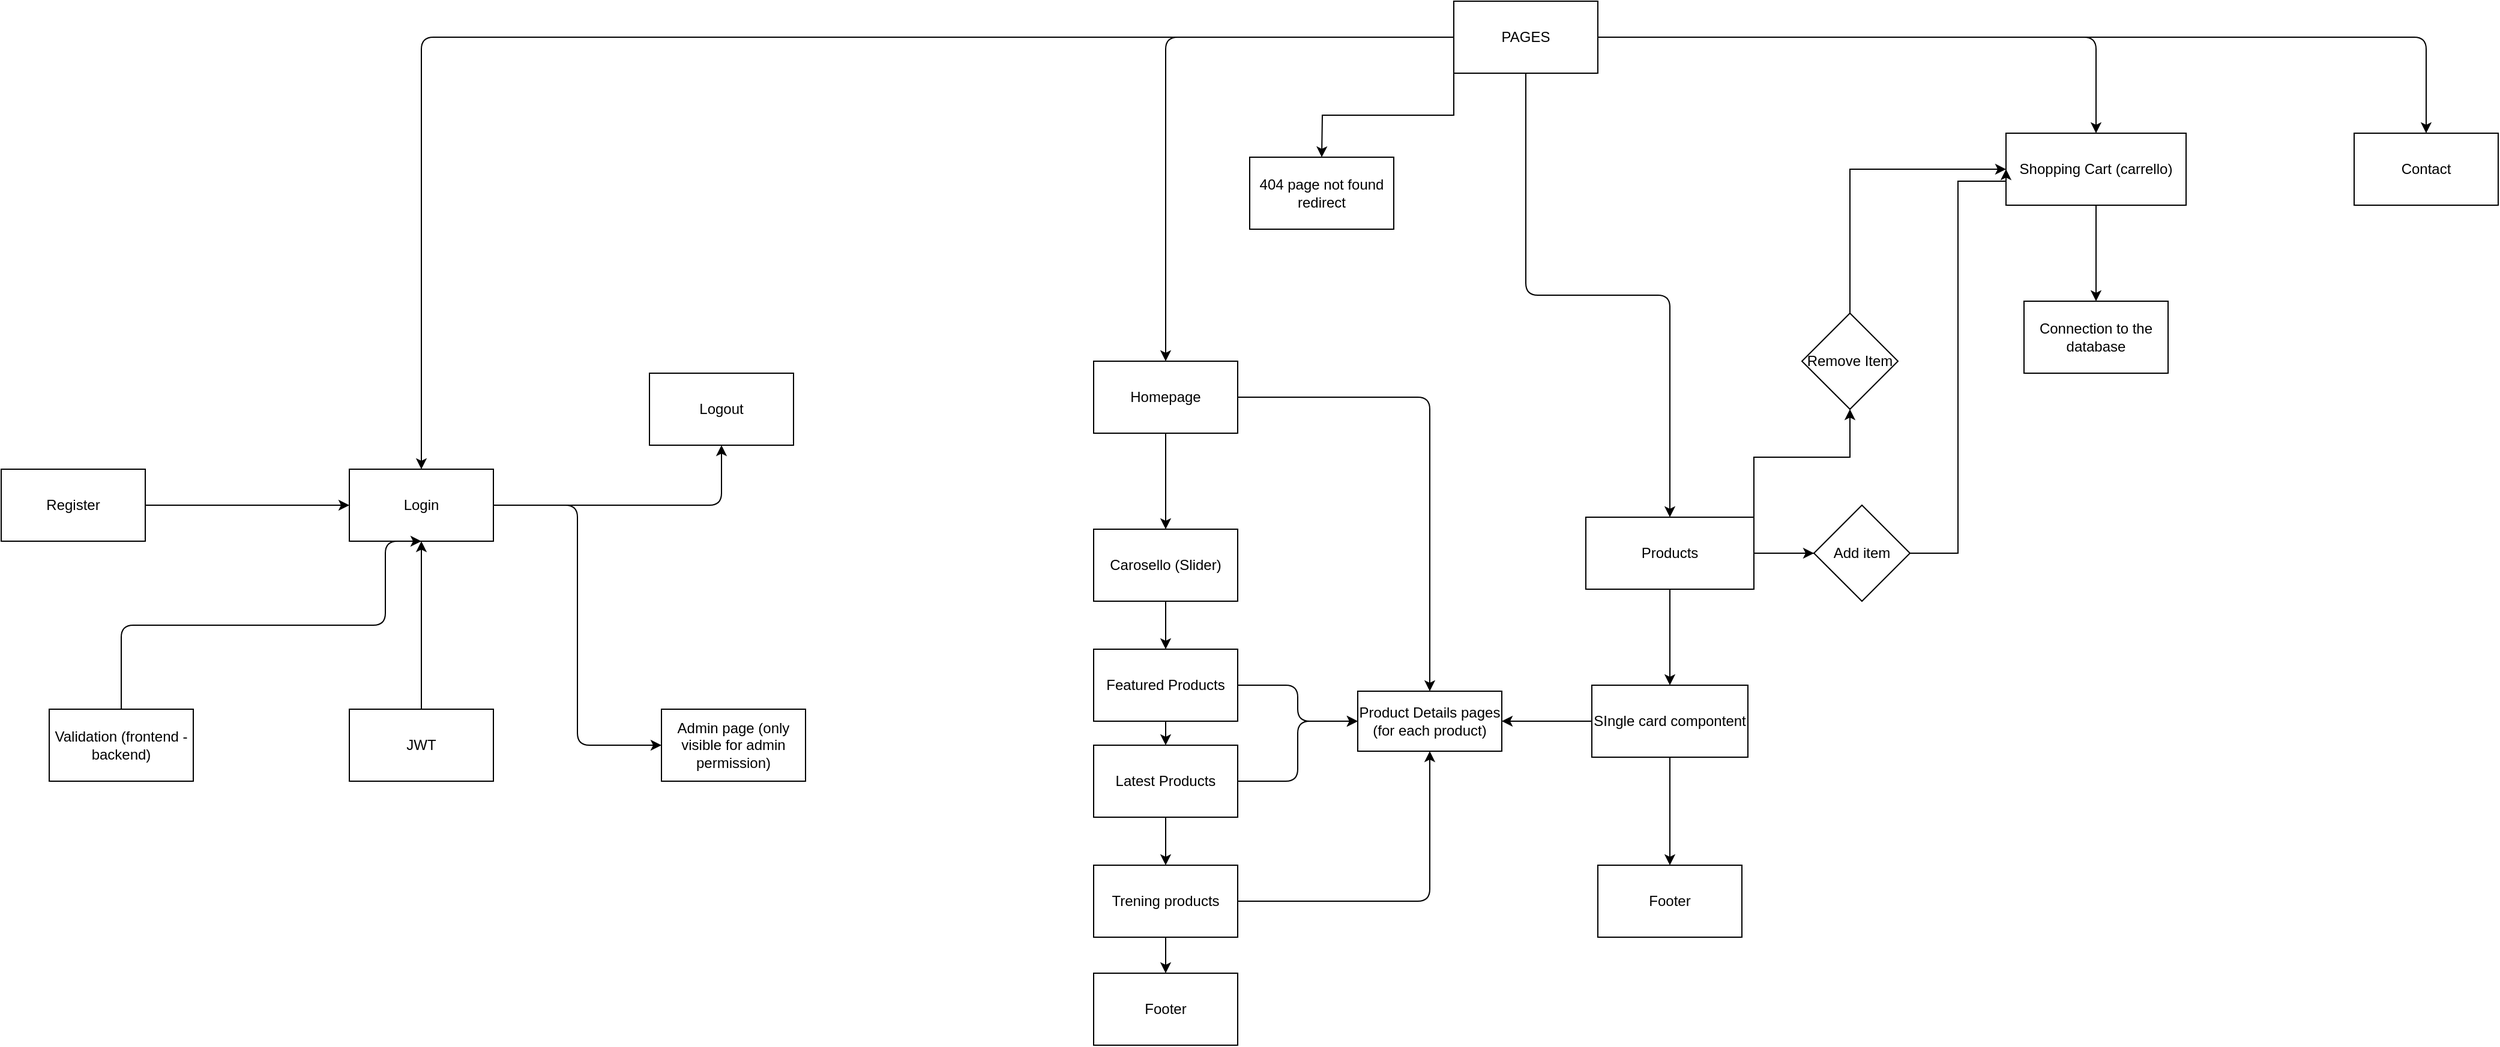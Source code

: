 <mxfile>
    <diagram id="p_A3POv_7OdEzddipI_T" name="Page-1-frontend">
        <mxGraphModel dx="623" dy="738" grid="1" gridSize="10" guides="1" tooltips="1" connect="1" arrows="1" fold="1" page="1" pageScale="1" pageWidth="2339" pageHeight="3300" background="none" math="0" shadow="0">
            <root>
                <mxCell id="0"/>
                <mxCell id="1" parent="0"/>
                <mxCell id="QcY7JtW_8c2vVM3JENa3-42" style="edgeStyle=orthogonalEdgeStyle;curved=0;rounded=1;sketch=0;orthogonalLoop=1;jettySize=auto;html=1;exitX=0.5;exitY=1;exitDx=0;exitDy=0;entryX=0.5;entryY=0;entryDx=0;entryDy=0;" parent="1" source="QcY7JtW_8c2vVM3JENa3-2" target="QcY7JtW_8c2vVM3JENa3-30" edge="1">
                    <mxGeometry relative="1" as="geometry"/>
                </mxCell>
                <mxCell id="QcY7JtW_8c2vVM3JENa3-47" style="edgeStyle=orthogonalEdgeStyle;curved=0;rounded=1;sketch=0;orthogonalLoop=1;jettySize=auto;html=1;" parent="1" source="QcY7JtW_8c2vVM3JENa3-2" target="QcY7JtW_8c2vVM3JENa3-39" edge="1">
                    <mxGeometry relative="1" as="geometry"/>
                </mxCell>
                <mxCell id="QcY7JtW_8c2vVM3JENa3-2" value="Homepage" style="rounded=0;whiteSpace=wrap;html=1;" parent="1" vertex="1">
                    <mxGeometry x="950" y="300" width="120" height="60" as="geometry"/>
                </mxCell>
                <mxCell id="QcY7JtW_8c2vVM3JENa3-10" style="edgeStyle=orthogonalEdgeStyle;curved=0;rounded=1;sketch=0;orthogonalLoop=1;jettySize=auto;html=1;exitX=0;exitY=0.5;exitDx=0;exitDy=0;entryX=0.5;entryY=0;entryDx=0;entryDy=0;" parent="1" source="QcY7JtW_8c2vVM3JENa3-3" target="QcY7JtW_8c2vVM3JENa3-2" edge="1">
                    <mxGeometry relative="1" as="geometry"/>
                </mxCell>
                <mxCell id="QcY7JtW_8c2vVM3JENa3-12" style="edgeStyle=orthogonalEdgeStyle;curved=0;rounded=1;sketch=0;orthogonalLoop=1;jettySize=auto;html=1;exitX=0.5;exitY=1;exitDx=0;exitDy=0;entryX=0.5;entryY=0;entryDx=0;entryDy=0;" parent="1" source="QcY7JtW_8c2vVM3JENa3-3" target="QcY7JtW_8c2vVM3JENa3-5" edge="1">
                    <mxGeometry relative="1" as="geometry"/>
                </mxCell>
                <mxCell id="QcY7JtW_8c2vVM3JENa3-13" style="edgeStyle=orthogonalEdgeStyle;curved=0;rounded=1;sketch=0;orthogonalLoop=1;jettySize=auto;html=1;exitX=1;exitY=0.5;exitDx=0;exitDy=0;entryX=0.5;entryY=0;entryDx=0;entryDy=0;" parent="1" source="QcY7JtW_8c2vVM3JENa3-3" target="QcY7JtW_8c2vVM3JENa3-7" edge="1">
                    <mxGeometry relative="1" as="geometry"/>
                </mxCell>
                <mxCell id="QcY7JtW_8c2vVM3JENa3-14" style="edgeStyle=orthogonalEdgeStyle;curved=0;rounded=1;sketch=0;orthogonalLoop=1;jettySize=auto;html=1;exitX=1;exitY=0.5;exitDx=0;exitDy=0;entryX=0.5;entryY=0;entryDx=0;entryDy=0;" parent="1" source="QcY7JtW_8c2vVM3JENa3-3" target="QcY7JtW_8c2vVM3JENa3-8" edge="1">
                    <mxGeometry relative="1" as="geometry"/>
                </mxCell>
                <mxCell id="QcY7JtW_8c2vVM3JENa3-16" style="edgeStyle=orthogonalEdgeStyle;curved=0;rounded=1;sketch=0;orthogonalLoop=1;jettySize=auto;html=1;exitX=0;exitY=0.5;exitDx=0;exitDy=0;entryX=0.5;entryY=0;entryDx=0;entryDy=0;" parent="1" source="QcY7JtW_8c2vVM3JENa3-3" target="QcY7JtW_8c2vVM3JENa3-15" edge="1">
                    <mxGeometry relative="1" as="geometry"/>
                </mxCell>
                <mxCell id="bLZsTihOHhk6Us4Lpnau-10" style="edgeStyle=orthogonalEdgeStyle;rounded=0;orthogonalLoop=1;jettySize=auto;html=1;exitX=0;exitY=1;exitDx=0;exitDy=0;" parent="1" source="QcY7JtW_8c2vVM3JENa3-3" edge="1">
                    <mxGeometry relative="1" as="geometry">
                        <mxPoint x="1140" y="130" as="targetPoint"/>
                    </mxGeometry>
                </mxCell>
                <mxCell id="QcY7JtW_8c2vVM3JENa3-3" value="PAGES" style="rounded=0;whiteSpace=wrap;html=1;" parent="1" vertex="1">
                    <mxGeometry x="1250" width="120" height="60" as="geometry"/>
                </mxCell>
                <mxCell id="QcY7JtW_8c2vVM3JENa3-40" style="edgeStyle=orthogonalEdgeStyle;curved=0;rounded=1;sketch=0;orthogonalLoop=1;jettySize=auto;html=1;exitX=0.5;exitY=1;exitDx=0;exitDy=0;entryX=0.5;entryY=0;entryDx=0;entryDy=0;" parent="1" source="QcY7JtW_8c2vVM3JENa3-5" target="QcY7JtW_8c2vVM3JENa3-35" edge="1">
                    <mxGeometry relative="1" as="geometry"/>
                </mxCell>
                <mxCell id="bLZsTihOHhk6Us4Lpnau-2" value="" style="edgeStyle=orthogonalEdgeStyle;rounded=0;orthogonalLoop=1;jettySize=auto;html=1;" parent="1" source="QcY7JtW_8c2vVM3JENa3-5" target="bLZsTihOHhk6Us4Lpnau-1" edge="1">
                    <mxGeometry relative="1" as="geometry"/>
                </mxCell>
                <mxCell id="QcY7JtW_8c2vVM3JENa3-5" value="Products" style="rounded=0;whiteSpace=wrap;html=1;" parent="1" vertex="1">
                    <mxGeometry x="1360" y="430" width="140" height="60" as="geometry"/>
                </mxCell>
                <mxCell id="bLZsTihOHhk6Us4Lpnau-9" value="" style="edgeStyle=orthogonalEdgeStyle;rounded=0;orthogonalLoop=1;jettySize=auto;html=1;" parent="1" source="QcY7JtW_8c2vVM3JENa3-7" target="bLZsTihOHhk6Us4Lpnau-8" edge="1">
                    <mxGeometry relative="1" as="geometry"/>
                </mxCell>
                <mxCell id="QcY7JtW_8c2vVM3JENa3-7" value="Shopping Cart (carrello)" style="rounded=0;whiteSpace=wrap;html=1;" parent="1" vertex="1">
                    <mxGeometry x="1710" y="110" width="150" height="60" as="geometry"/>
                </mxCell>
                <mxCell id="QcY7JtW_8c2vVM3JENa3-8" value="Contact" style="rounded=0;whiteSpace=wrap;html=1;" parent="1" vertex="1">
                    <mxGeometry x="2000" y="110" width="120" height="60" as="geometry"/>
                </mxCell>
                <mxCell id="QcY7JtW_8c2vVM3JENa3-25" style="edgeStyle=orthogonalEdgeStyle;curved=0;rounded=1;sketch=0;orthogonalLoop=1;jettySize=auto;html=1;" parent="1" source="QcY7JtW_8c2vVM3JENa3-15" target="QcY7JtW_8c2vVM3JENa3-26" edge="1">
                    <mxGeometry relative="1" as="geometry">
                        <mxPoint x="590" y="420" as="targetPoint"/>
                    </mxGeometry>
                </mxCell>
                <mxCell id="QcY7JtW_8c2vVM3JENa3-29" style="edgeStyle=orthogonalEdgeStyle;curved=0;rounded=1;sketch=0;orthogonalLoop=1;jettySize=auto;html=1;exitX=1;exitY=0.5;exitDx=0;exitDy=0;entryX=0;entryY=0.5;entryDx=0;entryDy=0;" parent="1" source="QcY7JtW_8c2vVM3JENa3-15" target="QcY7JtW_8c2vVM3JENa3-28" edge="1">
                    <mxGeometry relative="1" as="geometry"/>
                </mxCell>
                <mxCell id="QcY7JtW_8c2vVM3JENa3-15" value="Login" style="rounded=0;whiteSpace=wrap;html=1;sketch=0;" parent="1" vertex="1">
                    <mxGeometry x="330" y="390" width="120" height="60" as="geometry"/>
                </mxCell>
                <mxCell id="QcY7JtW_8c2vVM3JENa3-21" style="edgeStyle=orthogonalEdgeStyle;curved=0;rounded=1;sketch=0;orthogonalLoop=1;jettySize=auto;html=1;exitX=0.5;exitY=0;exitDx=0;exitDy=0;entryX=0.5;entryY=1;entryDx=0;entryDy=0;" parent="1" source="QcY7JtW_8c2vVM3JENa3-19" target="QcY7JtW_8c2vVM3JENa3-15" edge="1">
                    <mxGeometry relative="1" as="geometry">
                        <Array as="points">
                            <mxPoint x="140" y="520"/>
                            <mxPoint x="360" y="520"/>
                            <mxPoint x="360" y="450"/>
                        </Array>
                    </mxGeometry>
                </mxCell>
                <mxCell id="QcY7JtW_8c2vVM3JENa3-19" value="Validation (frontend - backend)" style="rounded=0;whiteSpace=wrap;html=1;sketch=0;" parent="1" vertex="1">
                    <mxGeometry x="80" y="590" width="120" height="60" as="geometry"/>
                </mxCell>
                <mxCell id="QcY7JtW_8c2vVM3JENa3-27" style="edgeStyle=orthogonalEdgeStyle;curved=0;rounded=1;sketch=0;orthogonalLoop=1;jettySize=auto;html=1;" parent="1" source="QcY7JtW_8c2vVM3JENa3-22" edge="1">
                    <mxGeometry relative="1" as="geometry">
                        <mxPoint x="390" y="450" as="targetPoint"/>
                    </mxGeometry>
                </mxCell>
                <mxCell id="QcY7JtW_8c2vVM3JENa3-22" value="JWT" style="rounded=0;whiteSpace=wrap;html=1;sketch=0;" parent="1" vertex="1">
                    <mxGeometry x="330" y="590" width="120" height="60" as="geometry"/>
                </mxCell>
                <mxCell id="QcY7JtW_8c2vVM3JENa3-24" style="edgeStyle=orthogonalEdgeStyle;curved=0;rounded=1;sketch=0;orthogonalLoop=1;jettySize=auto;html=1;entryX=0;entryY=0.5;entryDx=0;entryDy=0;" parent="1" source="QcY7JtW_8c2vVM3JENa3-23" target="QcY7JtW_8c2vVM3JENa3-15" edge="1">
                    <mxGeometry relative="1" as="geometry"/>
                </mxCell>
                <mxCell id="QcY7JtW_8c2vVM3JENa3-23" value="Register" style="rounded=0;whiteSpace=wrap;html=1;sketch=0;" parent="1" vertex="1">
                    <mxGeometry x="40" y="390" width="120" height="60" as="geometry"/>
                </mxCell>
                <mxCell id="QcY7JtW_8c2vVM3JENa3-26" value="Logout" style="rounded=0;whiteSpace=wrap;html=1;sketch=0;" parent="1" vertex="1">
                    <mxGeometry x="580" y="310" width="120" height="60" as="geometry"/>
                </mxCell>
                <mxCell id="QcY7JtW_8c2vVM3JENa3-28" value="Admin page (only visible for admin permission)" style="rounded=0;whiteSpace=wrap;html=1;sketch=0;" parent="1" vertex="1">
                    <mxGeometry x="590" y="590" width="120" height="60" as="geometry"/>
                </mxCell>
                <mxCell id="QcY7JtW_8c2vVM3JENa3-43" style="edgeStyle=orthogonalEdgeStyle;curved=0;rounded=1;sketch=0;orthogonalLoop=1;jettySize=auto;html=1;exitX=0.5;exitY=1;exitDx=0;exitDy=0;entryX=0.5;entryY=0;entryDx=0;entryDy=0;" parent="1" source="QcY7JtW_8c2vVM3JENa3-30" target="QcY7JtW_8c2vVM3JENa3-31" edge="1">
                    <mxGeometry relative="1" as="geometry"/>
                </mxCell>
                <mxCell id="QcY7JtW_8c2vVM3JENa3-30" value="Carosello (Slider)" style="rounded=0;whiteSpace=wrap;html=1;sketch=0;" parent="1" vertex="1">
                    <mxGeometry x="950" y="440" width="120" height="60" as="geometry"/>
                </mxCell>
                <mxCell id="QcY7JtW_8c2vVM3JENa3-44" style="edgeStyle=orthogonalEdgeStyle;curved=0;rounded=1;sketch=0;orthogonalLoop=1;jettySize=auto;html=1;exitX=0.5;exitY=1;exitDx=0;exitDy=0;entryX=0.5;entryY=0;entryDx=0;entryDy=0;" parent="1" source="QcY7JtW_8c2vVM3JENa3-31" target="QcY7JtW_8c2vVM3JENa3-32" edge="1">
                    <mxGeometry relative="1" as="geometry"/>
                </mxCell>
                <mxCell id="QcY7JtW_8c2vVM3JENa3-50" style="edgeStyle=orthogonalEdgeStyle;curved=0;rounded=1;sketch=0;orthogonalLoop=1;jettySize=auto;html=1;entryX=0;entryY=0.5;entryDx=0;entryDy=0;" parent="1" source="QcY7JtW_8c2vVM3JENa3-31" target="QcY7JtW_8c2vVM3JENa3-39" edge="1">
                    <mxGeometry relative="1" as="geometry"/>
                </mxCell>
                <mxCell id="QcY7JtW_8c2vVM3JENa3-31" value="Featured Products" style="rounded=0;whiteSpace=wrap;html=1;sketch=0;" parent="1" vertex="1">
                    <mxGeometry x="950" y="540" width="120" height="60" as="geometry"/>
                </mxCell>
                <mxCell id="QcY7JtW_8c2vVM3JENa3-45" value="" style="edgeStyle=orthogonalEdgeStyle;curved=0;rounded=1;sketch=0;orthogonalLoop=1;jettySize=auto;html=1;" parent="1" source="QcY7JtW_8c2vVM3JENa3-32" target="QcY7JtW_8c2vVM3JENa3-34" edge="1">
                    <mxGeometry relative="1" as="geometry"/>
                </mxCell>
                <mxCell id="QcY7JtW_8c2vVM3JENa3-51" style="edgeStyle=orthogonalEdgeStyle;curved=0;rounded=1;sketch=0;orthogonalLoop=1;jettySize=auto;html=1;entryX=0;entryY=0.5;entryDx=0;entryDy=0;" parent="1" source="QcY7JtW_8c2vVM3JENa3-32" target="QcY7JtW_8c2vVM3JENa3-39" edge="1">
                    <mxGeometry relative="1" as="geometry"/>
                </mxCell>
                <mxCell id="QcY7JtW_8c2vVM3JENa3-32" value="Latest Products" style="rounded=0;whiteSpace=wrap;html=1;sketch=0;" parent="1" vertex="1">
                    <mxGeometry x="950" y="620" width="120" height="60" as="geometry"/>
                </mxCell>
                <mxCell id="QcY7JtW_8c2vVM3JENa3-33" value="Footer" style="rounded=0;whiteSpace=wrap;html=1;sketch=0;" parent="1" vertex="1">
                    <mxGeometry x="950" y="810" width="120" height="60" as="geometry"/>
                </mxCell>
                <mxCell id="QcY7JtW_8c2vVM3JENa3-46" value="" style="edgeStyle=orthogonalEdgeStyle;curved=0;rounded=1;sketch=0;orthogonalLoop=1;jettySize=auto;html=1;" parent="1" source="QcY7JtW_8c2vVM3JENa3-34" target="QcY7JtW_8c2vVM3JENa3-33" edge="1">
                    <mxGeometry relative="1" as="geometry"/>
                </mxCell>
                <mxCell id="QcY7JtW_8c2vVM3JENa3-52" style="edgeStyle=orthogonalEdgeStyle;curved=0;rounded=1;sketch=0;orthogonalLoop=1;jettySize=auto;html=1;entryX=0.5;entryY=1;entryDx=0;entryDy=0;" parent="1" source="QcY7JtW_8c2vVM3JENa3-34" target="QcY7JtW_8c2vVM3JENa3-39" edge="1">
                    <mxGeometry relative="1" as="geometry"/>
                </mxCell>
                <mxCell id="QcY7JtW_8c2vVM3JENa3-34" value="Trening products" style="rounded=0;whiteSpace=wrap;html=1;sketch=0;" parent="1" vertex="1">
                    <mxGeometry x="950" y="720" width="120" height="60" as="geometry"/>
                </mxCell>
                <mxCell id="QcY7JtW_8c2vVM3JENa3-41" style="edgeStyle=orthogonalEdgeStyle;curved=0;rounded=1;sketch=0;orthogonalLoop=1;jettySize=auto;html=1;exitX=0.5;exitY=1;exitDx=0;exitDy=0;entryX=0.5;entryY=0;entryDx=0;entryDy=0;" parent="1" source="QcY7JtW_8c2vVM3JENa3-35" target="QcY7JtW_8c2vVM3JENa3-36" edge="1">
                    <mxGeometry relative="1" as="geometry"/>
                </mxCell>
                <mxCell id="QcY7JtW_8c2vVM3JENa3-49" value="" style="edgeStyle=orthogonalEdgeStyle;curved=0;rounded=1;sketch=0;orthogonalLoop=1;jettySize=auto;html=1;" parent="1" source="QcY7JtW_8c2vVM3JENa3-35" target="QcY7JtW_8c2vVM3JENa3-39" edge="1">
                    <mxGeometry relative="1" as="geometry"/>
                </mxCell>
                <mxCell id="QcY7JtW_8c2vVM3JENa3-35" value="SIngle card compontent" style="rounded=0;whiteSpace=wrap;html=1;sketch=0;" parent="1" vertex="1">
                    <mxGeometry x="1365" y="570" width="130" height="60" as="geometry"/>
                </mxCell>
                <mxCell id="QcY7JtW_8c2vVM3JENa3-36" value="Footer" style="rounded=0;whiteSpace=wrap;html=1;sketch=0;" parent="1" vertex="1">
                    <mxGeometry x="1370" y="720" width="120" height="60" as="geometry"/>
                </mxCell>
                <mxCell id="QcY7JtW_8c2vVM3JENa3-39" value="Product Details pages (for each product)" style="rounded=0;whiteSpace=wrap;html=1;sketch=0;" parent="1" vertex="1">
                    <mxGeometry x="1170" y="575" width="120" height="50" as="geometry"/>
                </mxCell>
                <mxCell id="bLZsTihOHhk6Us4Lpnau-3" style="edgeStyle=orthogonalEdgeStyle;rounded=0;orthogonalLoop=1;jettySize=auto;html=1;entryX=0;entryY=0.5;entryDx=0;entryDy=0;" parent="1" source="bLZsTihOHhk6Us4Lpnau-1" target="QcY7JtW_8c2vVM3JENa3-7" edge="1">
                    <mxGeometry relative="1" as="geometry">
                        <Array as="points">
                            <mxPoint x="1670" y="460"/>
                            <mxPoint x="1670" y="150"/>
                            <mxPoint x="1710" y="150"/>
                        </Array>
                    </mxGeometry>
                </mxCell>
                <mxCell id="bLZsTihOHhk6Us4Lpnau-6" value="" style="edgeStyle=orthogonalEdgeStyle;rounded=0;orthogonalLoop=1;jettySize=auto;html=1;" parent="1" source="bLZsTihOHhk6Us4Lpnau-1" target="bLZsTihOHhk6Us4Lpnau-5" edge="1">
                    <mxGeometry relative="1" as="geometry">
                        <Array as="points">
                            <mxPoint x="1500" y="460"/>
                            <mxPoint x="1500" y="380"/>
                            <mxPoint x="1580" y="380"/>
                        </Array>
                    </mxGeometry>
                </mxCell>
                <mxCell id="bLZsTihOHhk6Us4Lpnau-1" value="Add item" style="rhombus;whiteSpace=wrap;html=1;rounded=0;" parent="1" vertex="1">
                    <mxGeometry x="1550" y="420" width="80" height="80" as="geometry"/>
                </mxCell>
                <mxCell id="bLZsTihOHhk6Us4Lpnau-7" style="edgeStyle=orthogonalEdgeStyle;rounded=0;orthogonalLoop=1;jettySize=auto;html=1;exitX=0.5;exitY=0;exitDx=0;exitDy=0;entryX=0;entryY=0.5;entryDx=0;entryDy=0;" parent="1" source="bLZsTihOHhk6Us4Lpnau-5" target="QcY7JtW_8c2vVM3JENa3-7" edge="1">
                    <mxGeometry relative="1" as="geometry"/>
                </mxCell>
                <mxCell id="bLZsTihOHhk6Us4Lpnau-5" value="Remove Item" style="rhombus;whiteSpace=wrap;html=1;rounded=0;" parent="1" vertex="1">
                    <mxGeometry x="1540" y="260" width="80" height="80" as="geometry"/>
                </mxCell>
                <mxCell id="bLZsTihOHhk6Us4Lpnau-8" value="Connection to the database" style="whiteSpace=wrap;html=1;rounded=0;" parent="1" vertex="1">
                    <mxGeometry x="1725" y="250" width="120" height="60" as="geometry"/>
                </mxCell>
                <mxCell id="bLZsTihOHhk6Us4Lpnau-11" value="404 page not found redirect" style="rounded=0;whiteSpace=wrap;html=1;" parent="1" vertex="1">
                    <mxGeometry x="1080" y="130" width="120" height="60" as="geometry"/>
                </mxCell>
            </root>
        </mxGraphModel>
    </diagram>
</mxfile>